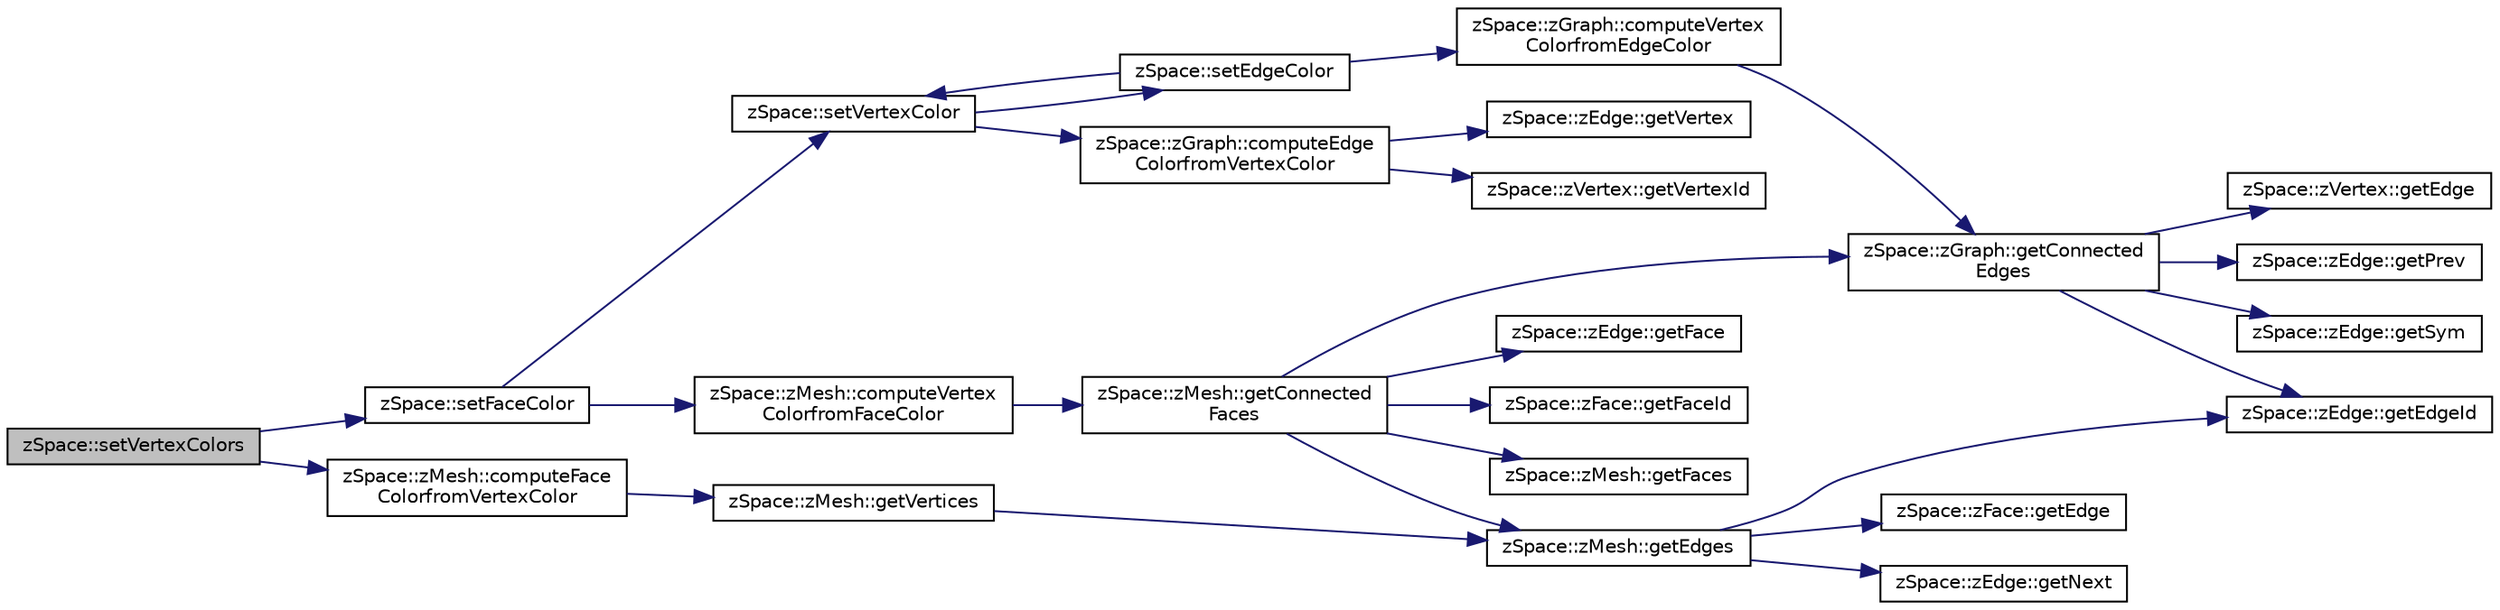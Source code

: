 digraph "zSpace::setVertexColors"
{
  edge [fontname="Helvetica",fontsize="10",labelfontname="Helvetica",labelfontsize="10"];
  node [fontname="Helvetica",fontsize="10",shape=record];
  rankdir="LR";
  Node200 [label="zSpace::setVertexColors",height=0.2,width=0.4,color="black", fillcolor="grey75", style="filled", fontcolor="black"];
  Node200 -> Node201 [color="midnightblue",fontsize="10",style="solid",fontname="Helvetica"];
  Node201 [label="zSpace::setFaceColor",height=0.2,width=0.4,color="black", fillcolor="white", style="filled",URL="$group__z_mesh_utilities.html#ga3dc508ddd0979a3c05704b3a5f8c724e",tooltip="This method sets face color of all the faces to the input color. "];
  Node201 -> Node202 [color="midnightblue",fontsize="10",style="solid",fontname="Helvetica"];
  Node202 [label="zSpace::setVertexColor",height=0.2,width=0.4,color="black", fillcolor="white", style="filled",URL="$group__z_graph_utilities.html#ga7cd47e65d56a0587e3ca4babd1c233e3",tooltip="This method sets vertex color of all the vertices to the input color. "];
  Node202 -> Node203 [color="midnightblue",fontsize="10",style="solid",fontname="Helvetica"];
  Node203 [label="zSpace::setEdgeColor",height=0.2,width=0.4,color="black", fillcolor="white", style="filled",URL="$group__z_graph_utilities.html#ga2ef9ee7a2c33012bc55bc2592fa6ffdb",tooltip="This method sets edge color of all the edges to the input color. "];
  Node203 -> Node202 [color="midnightblue",fontsize="10",style="solid",fontname="Helvetica"];
  Node203 -> Node204 [color="midnightblue",fontsize="10",style="solid",fontname="Helvetica"];
  Node204 [label="zSpace::zGraph::computeVertex\lColorfromEdgeColor",height=0.2,width=0.4,color="black", fillcolor="white", style="filled",URL="$classz_space_1_1z_graph.html#a654f5d383500ccf87c9c7f87bc8301c4",tooltip="This method computes the vertex colors based on the face colors. "];
  Node204 -> Node205 [color="midnightblue",fontsize="10",style="solid",fontname="Helvetica"];
  Node205 [label="zSpace::zGraph::getConnected\lEdges",height=0.2,width=0.4,color="black", fillcolor="white", style="filled",URL="$classz_space_1_1z_graph.html#ab623e9a3bfc70e1f140b911cb0645bd2",tooltip="This method gets the edges connected to input zVertex or zEdge. "];
  Node205 -> Node206 [color="midnightblue",fontsize="10",style="solid",fontname="Helvetica"];
  Node206 [label="zSpace::zVertex::getEdge",height=0.2,width=0.4,color="black", fillcolor="white", style="filled",URL="$classz_space_1_1z_vertex.html#a7d187864963f642666b8c3bcfecee6e9",tooltip="This method returns the associated edge of current zVertex. "];
  Node205 -> Node207 [color="midnightblue",fontsize="10",style="solid",fontname="Helvetica"];
  Node207 [label="zSpace::zEdge::getEdgeId",height=0.2,width=0.4,color="black", fillcolor="white", style="filled",URL="$classz_space_1_1z_edge.html#acd6947ccba055fa6c31d6d386fe68e12",tooltip="This method returns the edgeId of current zEdge. "];
  Node205 -> Node208 [color="midnightblue",fontsize="10",style="solid",fontname="Helvetica"];
  Node208 [label="zSpace::zEdge::getPrev",height=0.2,width=0.4,color="black", fillcolor="white", style="filled",URL="$classz_space_1_1z_edge.html#a01d9d153f7c5ec381474e815384f7d30",tooltip="This method returns the previous edge of current zEdge. "];
  Node205 -> Node209 [color="midnightblue",fontsize="10",style="solid",fontname="Helvetica"];
  Node209 [label="zSpace::zEdge::getSym",height=0.2,width=0.4,color="black", fillcolor="white", style="filled",URL="$classz_space_1_1z_edge.html#a461679ac74cc371ad32e94092848f536",tooltip="This method returns the symmetry edge of current zEdge. "];
  Node202 -> Node210 [color="midnightblue",fontsize="10",style="solid",fontname="Helvetica"];
  Node210 [label="zSpace::zGraph::computeEdge\lColorfromVertexColor",height=0.2,width=0.4,color="black", fillcolor="white", style="filled",URL="$classz_space_1_1z_graph.html#a9d24b6ca7f58c16f1284671797267f21",tooltip="This method computes the Edge colors based on the vertex colors. "];
  Node210 -> Node211 [color="midnightblue",fontsize="10",style="solid",fontname="Helvetica"];
  Node211 [label="zSpace::zEdge::getVertex",height=0.2,width=0.4,color="black", fillcolor="white", style="filled",URL="$classz_space_1_1z_edge.html#a07c082aa54f78145fdcd5e5e4bb889f1",tooltip="This method returns the vertex pointed to by the current zEdge. "];
  Node210 -> Node212 [color="midnightblue",fontsize="10",style="solid",fontname="Helvetica"];
  Node212 [label="zSpace::zVertex::getVertexId",height=0.2,width=0.4,color="black", fillcolor="white", style="filled",URL="$classz_space_1_1z_vertex.html#ae6637ab378719b6c68c8237777fd065e",tooltip="This method returns the vertexId of current zVertex. "];
  Node201 -> Node213 [color="midnightblue",fontsize="10",style="solid",fontname="Helvetica"];
  Node213 [label="zSpace::zMesh::computeVertex\lColorfromFaceColor",height=0.2,width=0.4,color="black", fillcolor="white", style="filled",URL="$classz_space_1_1z_mesh.html#ae519ccec31ffee9fa16596724e04130c",tooltip="This method computes the vertex colors based on the face colors. "];
  Node213 -> Node214 [color="midnightblue",fontsize="10",style="solid",fontname="Helvetica"];
  Node214 [label="zSpace::zMesh::getConnected\lFaces",height=0.2,width=0.4,color="black", fillcolor="white", style="filled",URL="$classz_space_1_1z_mesh.html#af37006a17bd4e6945860281a4cbef861",tooltip="This method gets the faces connected to input zVertex or zFace. "];
  Node214 -> Node205 [color="midnightblue",fontsize="10",style="solid",fontname="Helvetica"];
  Node214 -> Node215 [color="midnightblue",fontsize="10",style="solid",fontname="Helvetica"];
  Node215 [label="zSpace::zEdge::getFace",height=0.2,width=0.4,color="black", fillcolor="white", style="filled",URL="$classz_space_1_1z_edge.html#a5646e5bc6a828a39ea287c3c78cfefc9",tooltip="This method returns the face pointed to by the current zEdge. "];
  Node214 -> Node216 [color="midnightblue",fontsize="10",style="solid",fontname="Helvetica"];
  Node216 [label="zSpace::zFace::getFaceId",height=0.2,width=0.4,color="black", fillcolor="white", style="filled",URL="$classz_space_1_1z_face.html#a117849660e4f7f800a8562a61964c8e9",tooltip="This method returns the faceId of current zFace. "];
  Node214 -> Node217 [color="midnightblue",fontsize="10",style="solid",fontname="Helvetica"];
  Node217 [label="zSpace::zMesh::getEdges",height=0.2,width=0.4,color="black", fillcolor="white", style="filled",URL="$classz_space_1_1z_mesh.html#aa705d823873a948a1b62723f24a921b2",tooltip="This method gets the edges of a zFace. "];
  Node217 -> Node218 [color="midnightblue",fontsize="10",style="solid",fontname="Helvetica"];
  Node218 [label="zSpace::zFace::getEdge",height=0.2,width=0.4,color="black", fillcolor="white", style="filled",URL="$classz_space_1_1z_face.html#a69a14a515b179226aad1cbc3d7663163",tooltip="This method returns the associated edge of current zFace. "];
  Node217 -> Node207 [color="midnightblue",fontsize="10",style="solid",fontname="Helvetica"];
  Node217 -> Node219 [color="midnightblue",fontsize="10",style="solid",fontname="Helvetica"];
  Node219 [label="zSpace::zEdge::getNext",height=0.2,width=0.4,color="black", fillcolor="white", style="filled",URL="$classz_space_1_1z_edge.html#a3bce594c06fc4450ce8af3c0b98e2ae3",tooltip="This method returns the next edge of current zEdge. "];
  Node214 -> Node220 [color="midnightblue",fontsize="10",style="solid",fontname="Helvetica"];
  Node220 [label="zSpace::zMesh::getFaces",height=0.2,width=0.4,color="black", fillcolor="white", style="filled",URL="$classz_space_1_1z_mesh.html#a54de57657a7d157447b019fab56e2765",tooltip="This method gets the faces attached to input zEdge. "];
  Node200 -> Node221 [color="midnightblue",fontsize="10",style="solid",fontname="Helvetica"];
  Node221 [label="zSpace::zMesh::computeFace\lColorfromVertexColor",height=0.2,width=0.4,color="black", fillcolor="white", style="filled",URL="$classz_space_1_1z_mesh.html#a89641aad9a7a872cef9eb34ccff09269",tooltip="This method computes the face colors based on the vertex colors. "];
  Node221 -> Node222 [color="midnightblue",fontsize="10",style="solid",fontname="Helvetica"];
  Node222 [label="zSpace::zMesh::getVertices",height=0.2,width=0.4,color="black", fillcolor="white", style="filled",URL="$classz_space_1_1z_mesh.html#aa3010b8075e42f14efd4c3605085093b",tooltip="This method gets the vertices attached to input zEdge or zFace. "];
  Node222 -> Node217 [color="midnightblue",fontsize="10",style="solid",fontname="Helvetica"];
}
